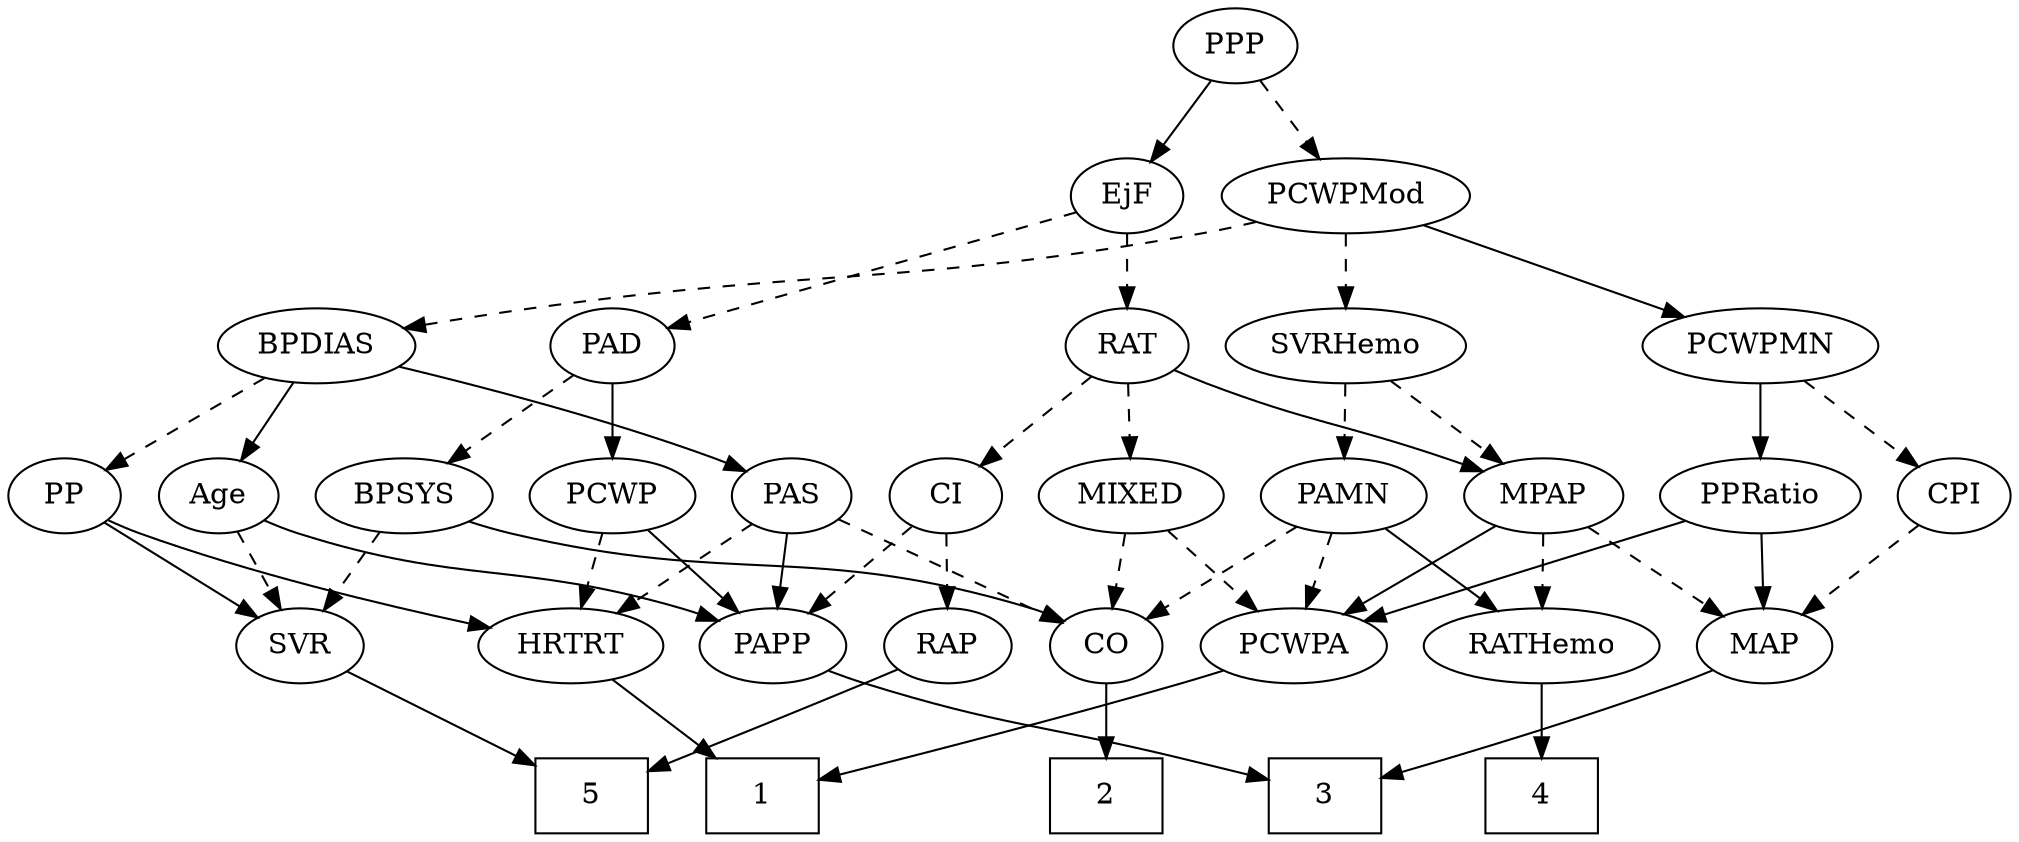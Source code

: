 strict digraph {
	graph [bb="0,0,899,396"];
	node [label="\N"];
	1	[height=0.5,
		pos="509,18",
		shape=box,
		width=0.75];
	2	[height=0.5,
		pos="434,18",
		shape=box,
		width=0.75];
	3	[height=0.5,
		pos="605,18",
		shape=box,
		width=0.75];
	4	[height=0.5,
		pos="689,18",
		shape=box,
		width=0.75];
	5	[height=0.5,
		pos="229,18",
		shape=box,
		width=0.75];
	Age	[height=0.5,
		pos="99,162",
		width=0.75];
	SVR	[height=0.5,
		pos="99,90",
		width=0.77632];
	Age -> SVR	[pos="e,99,108.1 99,143.7 99,135.98 99,126.71 99,118.11",
		style=dashed];
	PAPP	[height=0.5,
		pos="274,90",
		width=0.88464];
	Age -> PAPP	[pos="e,249.55,101.64 120.17,150.6 125.01,148.34 130.15,146.02 135,144 178.21,125.98 190.44,125.16 234,108 236.05,107.19 238.16,106.34 \
240.28,105.48",
		style=solid];
	EjF	[height=0.5,
		pos="508,306",
		width=0.75];
	PAD	[height=0.5,
		pos="342,234",
		width=0.79437];
	EjF -> PAD	[pos="e,365.1,244.74 485.61,295.56 457.06,283.52 407.47,262.61 374.69,248.78",
		style=dashed];
	RAT	[height=0.5,
		pos="509,234",
		width=0.75827];
	EjF -> RAT	[pos="e,508.76,252.1 508.25,287.7 508.36,279.98 508.49,270.71 508.61,262.11",
		style=dashed];
	RAP	[height=0.5,
		pos="358,90",
		width=0.77632];
	RAP -> 5	[pos="e,256.42,33.88 337.27,77.753 317.91,67.245 288.57,51.327 265.32,38.71",
		style=solid];
	MIXED	[height=0.5,
		pos="510,162",
		width=1.1193];
	CO	[height=0.5,
		pos="434,90",
		width=0.75];
	MIXED -> CO	[pos="e,449.27,105.07 493.13,145.46 482.47,135.65 468.56,122.83 456.91,112.1",
		style=dashed];
	PCWPA	[height=0.5,
		pos="580,90",
		width=1.1555];
	MIXED -> PCWPA	[pos="e,564.18,106.82 525.88,145.12 535.1,135.9 546.87,124.13 557.08,113.92",
		style=dashed];
	MPAP	[height=0.5,
		pos="694,162",
		width=0.97491];
	RATHemo	[height=0.5,
		pos="689,90",
		width=1.3721];
	MPAP -> RATHemo	[pos="e,690.22,108.1 692.76,143.7 692.21,135.98 691.55,126.71 690.94,118.11",
		style=dashed];
	MPAP -> PCWPA	[pos="e,603.2,105.24 672.29,147.67 655.22,137.19 631.2,122.44 611.94,110.61",
		style=solid];
	MAP	[height=0.5,
		pos="787,90",
		width=0.84854];
	MPAP -> MAP	[pos="e,768.7,104.77 713.27,146.5 726.88,136.25 745.29,122.39 760.31,111.09",
		style=dashed];
	BPSYS	[height=0.5,
		pos="342,162",
		width=1.0471];
	BPSYS -> CO	[pos="e,416.69,104.17 361.51,146.15 375.18,135.75 393.58,121.75 408.42,110.46",
		style=solid];
	BPSYS -> SVR	[pos="e,120.61,101.84 313.35,150 307.34,147.87 301,145.76 295,144 225.46,123.64 204.62,131.25 136,108 134.09,107.35 132.15,106.64 130.21,\
105.88",
		style=dashed];
	PAD -> BPSYS	[pos="e,342,180.1 342,215.7 342,207.98 342,198.71 342,190.11",
		style=dashed];
	PCWP	[height=0.5,
		pos="179,162",
		width=0.97491];
	PAD -> PCWP	[pos="e,205.13,174.22 318.99,223.12 291.79,211.44 246.22,191.87 214.49,178.24",
		style=solid];
	CO -> 2	[pos="e,434,36.104 434,71.697 434,63.983 434,54.712 434,46.112",
		style=solid];
	PAS	[height=0.5,
		pos="259,162",
		width=0.75];
	PAS -> CO	[pos="e,412.24,100.78 280.17,150.59 285,148.33 290.15,146.01 295,144 338.63,125.89 351.1,125.45 395,108 397.55,106.99 400.18,105.91 402.82,\
104.81",
		style=dashed];
	PAS -> PAPP	[pos="e,270.3,108.28 262.63,144.05 264.3,136.26 266.32,126.82 268.2,118.08",
		style=solid];
	HRTRT	[height=0.5,
		pos="185,90",
		width=1.1013];
	PAS -> HRTRT	[pos="e,201.5,106.61 244.02,146.83 234.01,137.36 220.6,124.67 209.09,113.79",
		style=dashed];
	PAMN	[height=0.5,
		pos="605,162",
		width=1.011];
	PAMN -> CO	[pos="e,456.34,100.14 577.9,149.91 547.44,137.44 498.01,117.2 465.76,104",
		style=dashed];
	PAMN -> RATHemo	[pos="e,670.04,106.8 622.81,146.15 634.3,136.58 649.45,123.96 662.35,113.21",
		style=solid];
	PAMN -> PCWPA	[pos="e,586.17,108.28 598.95,144.05 596.13,136.18 592.72,126.62 589.57,117.79",
		style=dashed];
	RATHemo -> 4	[pos="e,689,36.104 689,71.697 689,63.983 689,54.712 689,46.112",
		style=solid];
	CPI	[height=0.5,
		pos="872,162",
		width=0.75];
	CPI -> MAP	[pos="e,804.21,105.18 855.61,147.5 843.27,137.34 826.14,123.23 812.08,111.65",
		style=dashed];
	RAT -> MIXED	[pos="e,509.76,180.1 509.25,215.7 509.36,207.98 509.49,198.71 509.61,190.11",
		style=dashed];
	RAT -> MPAP	[pos="e,667.06,173.58 530.37,222.75 535.45,220.44 540.88,218.06 546,216 591.39,197.77 604.07,196.82 650,180 652.51,179.08 655.09,178.12 \
657.69,177.14",
		style=solid];
	CI	[height=0.5,
		pos="425,162",
		width=0.75];
	RAT -> CI	[pos="e,441.15,176.46 492.8,219.5 480.37,209.14 463.01,194.67 448.97,182.97",
		style=dashed];
	SVR -> 5	[pos="e,201.84,33.625 119.89,77.753 139.53,67.177 169.35,51.121 192.85,38.465",
		style=solid];
	PCWPMod	[height=0.5,
		pos="605,306",
		width=1.4443];
	PCWPMN	[height=0.5,
		pos="787,234",
		width=1.3902];
	PCWPMod -> PCWPMN	[pos="e,754.14,247.64 638.38,292.16 668.23,280.68 712.14,263.79 744.5,251.35",
		style=solid];
	SVRHemo	[height=0.5,
		pos="605,234",
		width=1.3902];
	PCWPMod -> SVRHemo	[pos="e,605,252.1 605,287.7 605,279.98 605,270.71 605,262.11",
		style=dashed];
	BPDIAS	[height=0.5,
		pos="176,234",
		width=1.1735];
	PCWPMod -> BPDIAS	[pos="e,215.59,240.41 567.11,293.63 559.5,291.57 551.53,289.58 544,288 513.44,281.57 318.84,254.58 225.63,241.79",
		style=dashed];
	PCWPA -> 1	[pos="e,526.54,36.292 563.89,73.116 555.02,64.373 543.82,53.334 533.86,43.51",
		style=solid];
	PCWPMN -> CPI	[pos="e,855.65,176.47 806.29,217.12 818.62,206.96 834.71,193.71 847.88,182.86",
		style=dashed];
	PPRatio	[height=0.5,
		pos="787,162",
		width=1.1013];
	PCWPMN -> PPRatio	[pos="e,787,180.1 787,215.7 787,207.98 787,198.71 787,190.11",
		style=solid];
	SVRHemo -> MPAP	[pos="e,675.7,177.39 625.2,217.12 637.77,207.23 654.07,194.4 667.65,183.72",
		style=dashed];
	SVRHemo -> PAMN	[pos="e,605,180.1 605,215.7 605,207.98 605,198.71 605,190.11",
		style=dashed];
	BPDIAS -> Age	[pos="e,114.47,177.07 158.91,217.46 148.11,207.65 134.02,194.83 122.21,184.1",
		style=solid];
	BPDIAS -> PAS	[pos="e,242.87,176.6 194.42,217.46 206.44,207.32 222.26,193.99 235.23,183.05",
		style=solid];
	PP	[height=0.5,
		pos="27,162",
		width=0.75];
	BPDIAS -> PP	[pos="e,48.316,173.08 148.59,220.17 125.7,209.45 92.213,193.75 63,180 61.218,179.16 59.386,178.3 57.538,177.43",
		style=dashed];
	MAP -> 3	[pos="e,632.1,28.706 762.96,78.577 757.72,76.362 752.19,74.069 747,72 711.47,57.828 670.51,42.662 641.74,32.2",
		style=solid];
	PP -> SVR	[pos="e,84.204,105.38 41.57,146.83 51.75,136.94 65.524,123.55 77.031,112.36",
		style=solid];
	PP -> HRTRT	[pos="e,156.78,102.96 48.269,150.82 53.099,148.55 58.215,146.17 63,144 91.1,131.27 123.1,117.39 147.27,107.03",
		style=solid];
	PPP	[height=0.5,
		pos="556,378",
		width=0.75];
	PPP -> EjF	[pos="e,518.85,322.82 545.11,361.12 539.03,352.26 531.34,341.04 524.54,331.12",
		style=solid];
	PPP -> PCWPMod	[pos="e,593.13,323.96 566.87,361.46 572.89,352.87 580.52,341.97 587.37,332.19",
		style=dashed];
	PPRatio -> PCWPA	[pos="e,611.92,101.67 756.43,150.34 750.33,148.23 743.97,146.04 738,144 716.23,136.57 660.54,117.92 621.47,104.86",
		style=solid];
	PPRatio -> MAP	[pos="e,787,108.1 787,143.7 787,135.98 787,126.71 787,118.11",
		style=solid];
	PCWP -> PAPP	[pos="e,255.45,104.67 198.22,146.83 212.31,136.45 231.62,122.23 247.22,110.73",
		style=solid];
	PCWP -> HRTRT	[pos="e,183.53,108.1 180.48,143.7 181.14,135.98 181.94,126.71 182.68,118.11",
		style=dashed];
	CI -> RAP	[pos="e,372.33,105.97 411.12,146.5 401.99,136.96 389.86,124.28 379.49,113.46",
		style=dashed];
	CI -> PAPP	[pos="e,298.26,102.1 403.7,150.9 398.87,148.62 393.76,146.22 389,144 361.63,131.23 330.52,116.91 307.56,106.37",
		style=dashed];
	PAPP -> 3	[pos="e,577.99,27.377 299.58,78.763 306.46,76.284 313.94,73.826 321,72 418.62,46.74 446.55,57.781 545,36 552.57,34.325 560.6,32.257 568.24,\
30.146",
		style=solid];
	HRTRT -> 1	[pos="e,481.63,31.985 214.18,77.676 220.33,75.569 226.83,73.547 233,72 336.35,46.099 367.63,65.536 470,36 470.72,35.793 471.44,35.575 \
472.17,35.349",
		style=solid];
}

